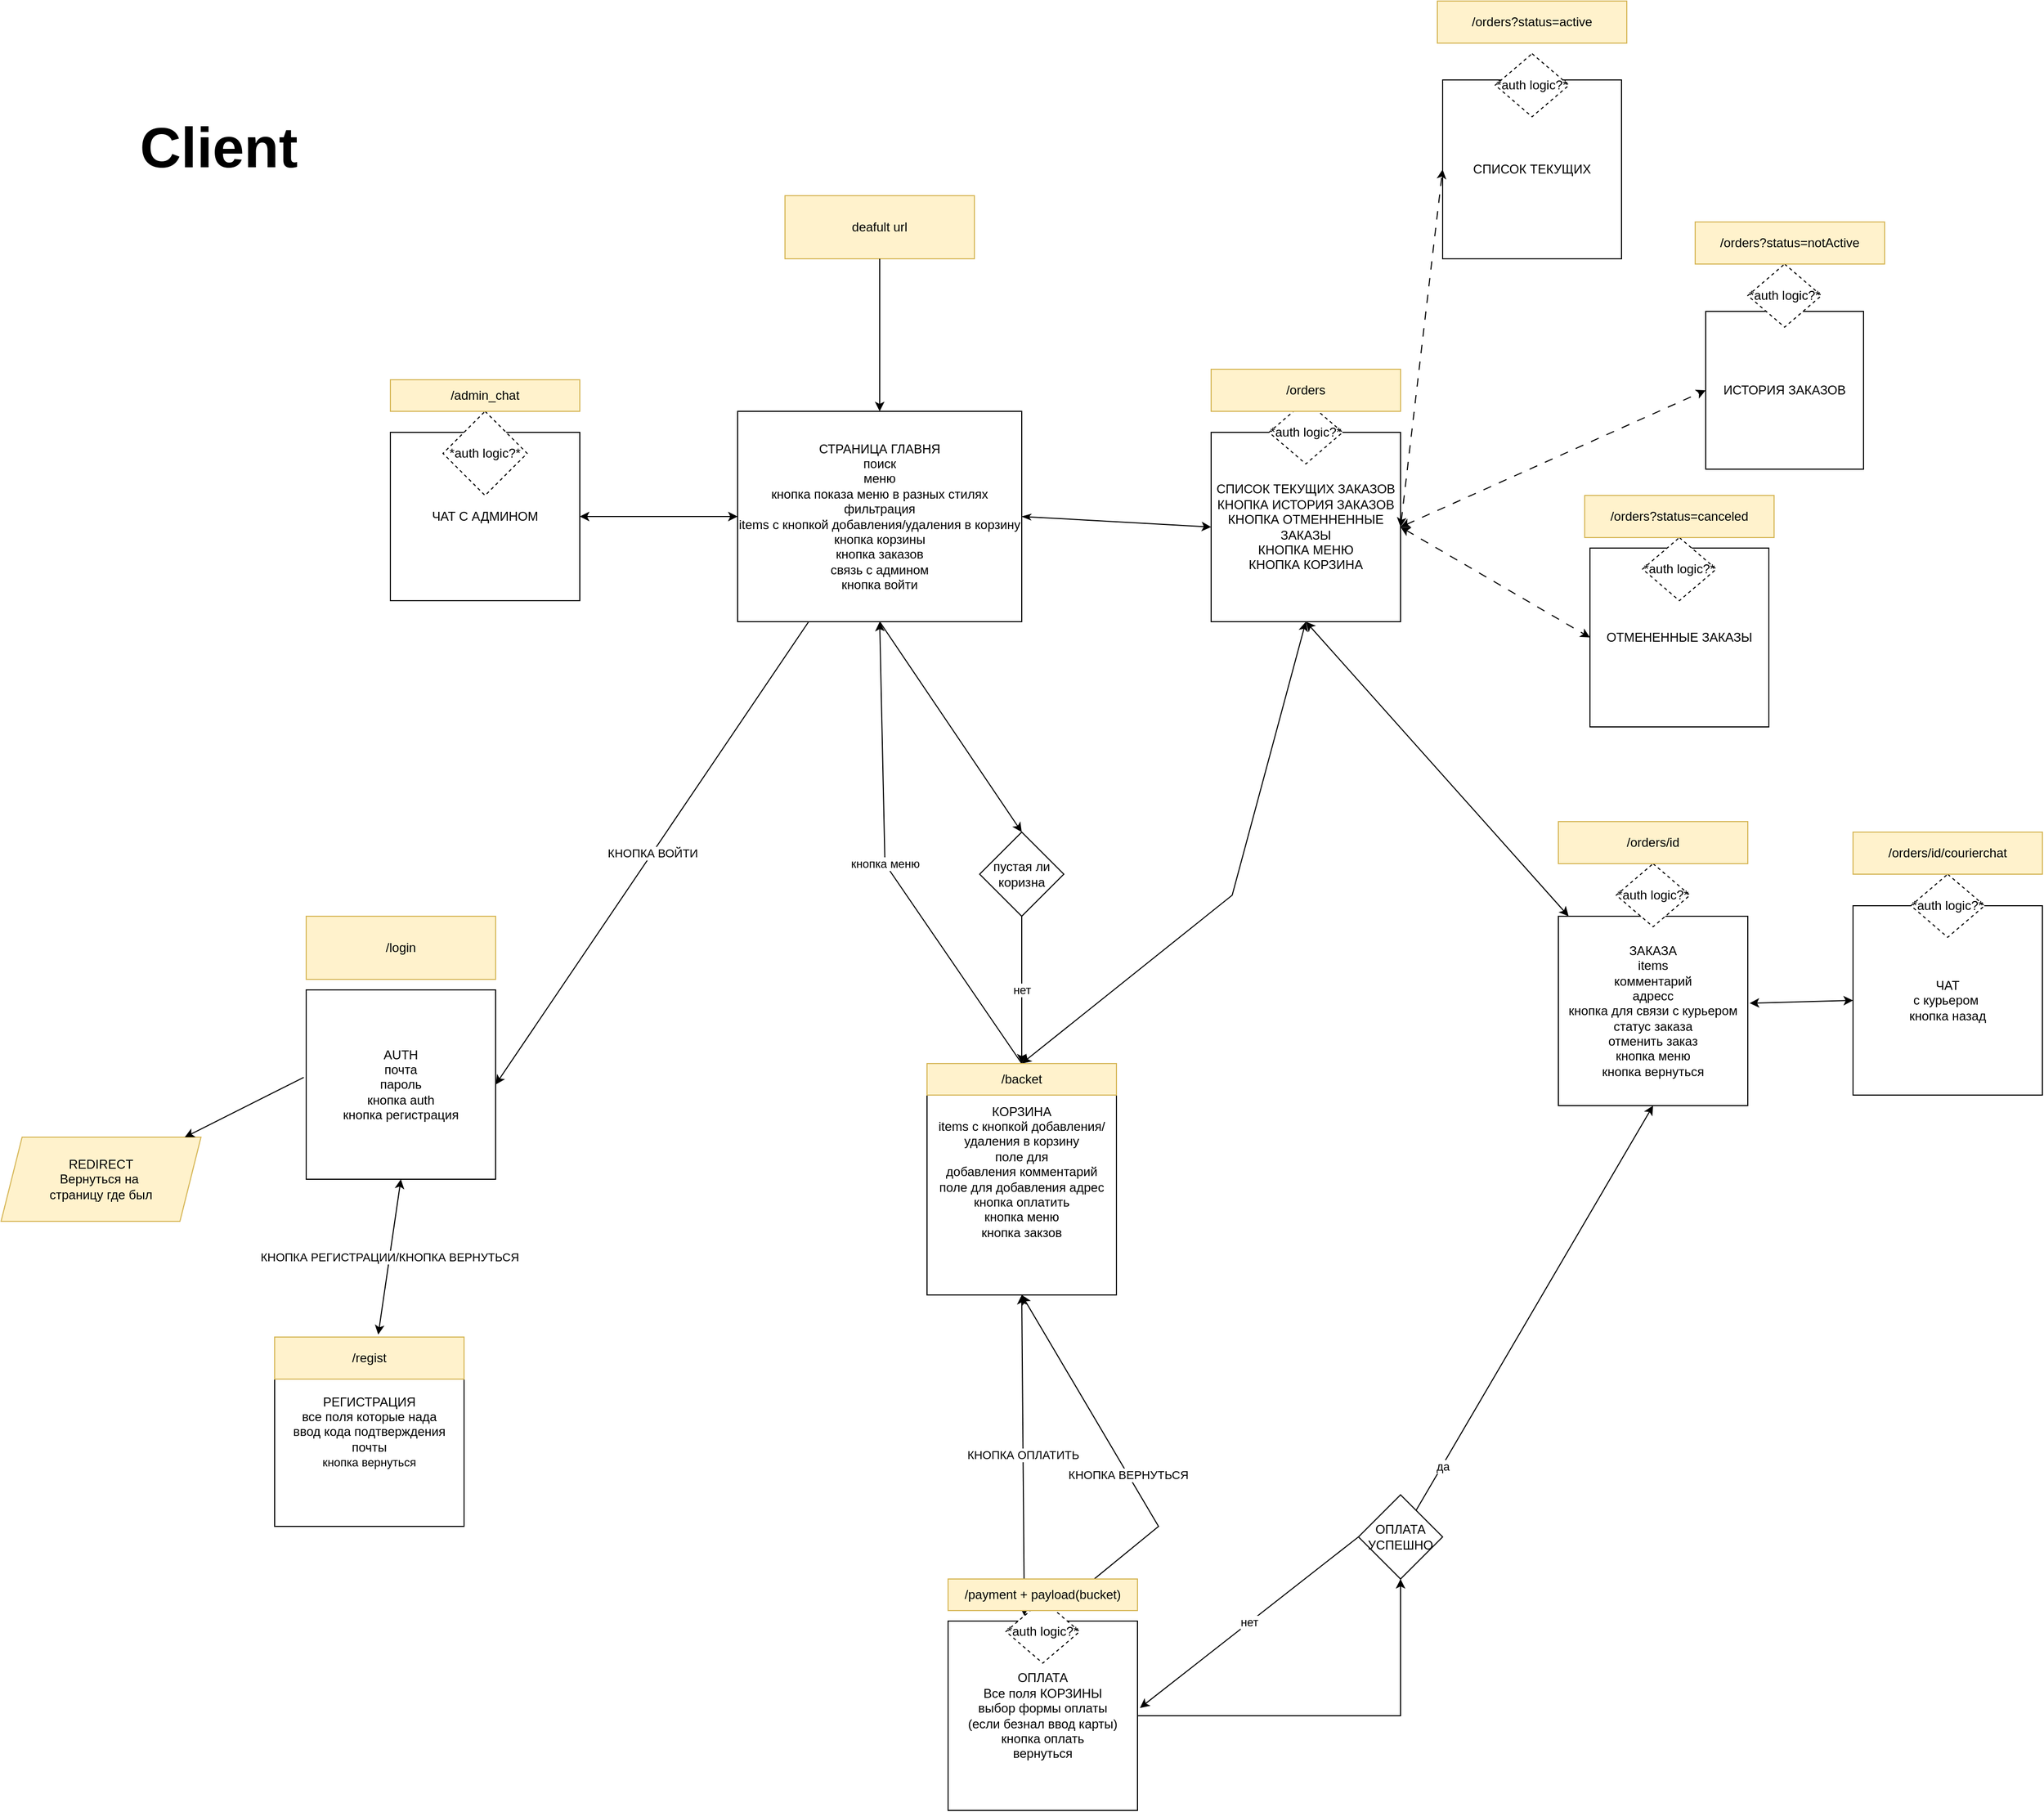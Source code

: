 <mxfile version="24.1.0" type="device">
  <diagram name="Страница — 1" id="XDdJCOj5BgrIff6nonp3">
    <mxGraphModel dx="4740" dy="2987" grid="1" gridSize="10" guides="1" tooltips="1" connect="1" arrows="1" fold="1" page="1" pageScale="1" pageWidth="650" pageHeight="200" math="0" shadow="0">
      <root>
        <mxCell id="0" />
        <mxCell id="1" parent="0" />
        <mxCell id="-37k8DLq6wRsoh5hlZ1D-1" value="СТРАНИЦА ГЛАВНЯ&lt;div&gt;поиск&lt;/div&gt;&lt;div&gt;меню&lt;/div&gt;&lt;div&gt;кнопка показа меню в разных стилях&lt;/div&gt;&lt;div&gt;фильтрация&lt;/div&gt;&lt;div&gt;items с кнопкой добавления/удаления в корзину&lt;/div&gt;&lt;div&gt;кнопка корзины&lt;/div&gt;&lt;div&gt;кнопка заказов&lt;/div&gt;&lt;div&gt;связь с админом&lt;/div&gt;&lt;div&gt;кнопка войти&lt;/div&gt;" style="rounded=0;whiteSpace=wrap;html=1;" vertex="1" parent="1">
          <mxGeometry y="-610" width="270" height="200" as="geometry" />
        </mxCell>
        <mxCell id="-37k8DLq6wRsoh5hlZ1D-2" value="КОРЗИНА&lt;div&gt;&lt;div&gt;items с кнопкой добавления/удаления в корзину&lt;/div&gt;&lt;/div&gt;&lt;div&gt;&lt;span style=&quot;background-color: initial;&quot;&gt;поле для добавления&lt;/span&gt;&lt;span style=&quot;background-color: initial;&quot;&gt;&amp;nbsp;&lt;/span&gt;комментарий&lt;/div&gt;&lt;div&gt;поле для добавления адрес&lt;/div&gt;&lt;div&gt;кнопка оплатить&lt;/div&gt;&lt;div&gt;кнопка меню&lt;/div&gt;&lt;div&gt;кнопка закзов&lt;/div&gt;&lt;div&gt;&lt;br&gt;&lt;/div&gt;" style="rounded=0;whiteSpace=wrap;html=1;" vertex="1" parent="1">
          <mxGeometry x="180" y="10" width="180" height="220" as="geometry" />
        </mxCell>
        <mxCell id="-37k8DLq6wRsoh5hlZ1D-88" style="edgeStyle=orthogonalEdgeStyle;rounded=0;orthogonalLoop=1;jettySize=auto;html=1;" edge="1" parent="1" source="-37k8DLq6wRsoh5hlZ1D-3" target="-37k8DLq6wRsoh5hlZ1D-86">
          <mxGeometry relative="1" as="geometry" />
        </mxCell>
        <mxCell id="-37k8DLq6wRsoh5hlZ1D-3" value="&lt;div&gt;ОПЛАТА&lt;/div&gt;&lt;div&gt;Все поля КОРЗИНЫ&lt;/div&gt;&lt;div&gt;выбор формы оплаты&lt;/div&gt;&lt;div&gt;(если безнал ввод карты)&lt;/div&gt;&lt;div&gt;кнопка оплать&lt;/div&gt;&lt;div&gt;вернуться&lt;/div&gt;" style="rounded=0;whiteSpace=wrap;html=1;" vertex="1" parent="1">
          <mxGeometry x="200" y="540" width="180" height="180" as="geometry" />
        </mxCell>
        <mxCell id="-37k8DLq6wRsoh5hlZ1D-4" value="AUTH&lt;div&gt;почта&lt;/div&gt;&lt;div&gt;пароль&lt;/div&gt;&lt;div&gt;кнопка auth&lt;br&gt;кнопка регистрация&lt;/div&gt;" style="rounded=0;whiteSpace=wrap;html=1;" vertex="1" parent="1">
          <mxGeometry x="-410" y="-60" width="180" height="180" as="geometry" />
        </mxCell>
        <mxCell id="-37k8DLq6wRsoh5hlZ1D-5" value="РЕГИСТРАЦИЯ&lt;div&gt;все поля которые нада&lt;/div&gt;&lt;div&gt;ввод кода подтверждения почты&lt;/div&gt;&lt;div&gt;&lt;span style=&quot;font-size: 11px; text-wrap: nowrap; background-color: rgb(255, 255, 255);&quot;&gt;кнопка вернуться&lt;/span&gt;&lt;/div&gt;" style="rounded=0;whiteSpace=wrap;html=1;" vertex="1" parent="1">
          <mxGeometry x="-440" y="270" width="180" height="180" as="geometry" />
        </mxCell>
        <mxCell id="-37k8DLq6wRsoh5hlZ1D-6" value="ЗАКАЗА&lt;div&gt;&lt;div&gt;items&lt;/div&gt;&lt;div&gt;комментарий&lt;/div&gt;&lt;div&gt;&lt;span style=&quot;background-color: initial;&quot;&gt;адресс&lt;/span&gt;&lt;/div&gt;&lt;/div&gt;&lt;div&gt;&lt;span style=&quot;background-color: initial;&quot;&gt;кнопка для связи с курьером&lt;/span&gt;&lt;/div&gt;&lt;div&gt;&lt;span style=&quot;background-color: initial;&quot;&gt;статус заказа&lt;/span&gt;&lt;/div&gt;&lt;div&gt;отменить заказ&lt;/div&gt;&lt;div&gt;кнопка меню&lt;/div&gt;&lt;div&gt;кнопка вернуться&lt;/div&gt;" style="rounded=0;whiteSpace=wrap;html=1;" vertex="1" parent="1">
          <mxGeometry x="780" y="-130" width="180" height="180" as="geometry" />
        </mxCell>
        <mxCell id="-37k8DLq6wRsoh5hlZ1D-7" value="&lt;div&gt;ЧАТ&lt;/div&gt;&lt;div&gt;с курьером&amp;nbsp;&lt;/div&gt;&lt;div&gt;кнопка назад&lt;/div&gt;" style="rounded=0;whiteSpace=wrap;html=1;" vertex="1" parent="1">
          <mxGeometry x="1060" y="-140" width="180" height="180" as="geometry" />
        </mxCell>
        <mxCell id="-37k8DLq6wRsoh5hlZ1D-8" value="&lt;h1 style=&quot;margin-top: 0px; font-size: 54px;&quot;&gt;&lt;span style=&quot;background-color: initial;&quot;&gt;Сlient&lt;/span&gt;&lt;br&gt;&lt;/h1&gt;" style="text;html=1;whiteSpace=wrap;overflow=hidden;rounded=0;" vertex="1" parent="1">
          <mxGeometry x="-570" y="-900" width="180" height="120" as="geometry" />
        </mxCell>
        <mxCell id="-37k8DLq6wRsoh5hlZ1D-12" value="СПИСОК ТЕКУЩИХ ЗАКАЗОВ&lt;div&gt;КНОПКА ИСТОРИЯ ЗАКАЗОВ&lt;/div&gt;&lt;div&gt;КНОПКА ОТМЕННЕННЫЕ ЗАКАЗЫ&lt;br&gt;&lt;div&gt;&lt;div&gt;КНОПКА МЕНЮ&lt;/div&gt;&lt;/div&gt;&lt;/div&gt;&lt;div&gt;КНОПКА КОРЗИНА&lt;/div&gt;" style="rounded=0;whiteSpace=wrap;html=1;" vertex="1" parent="1">
          <mxGeometry x="450" y="-590" width="180" height="180" as="geometry" />
        </mxCell>
        <mxCell id="-37k8DLq6wRsoh5hlZ1D-14" value="deafult url" style="rounded=0;whiteSpace=wrap;html=1;fillColor=#fff2cc;strokeColor=#d6b656;" vertex="1" parent="1">
          <mxGeometry x="45" y="-815" width="180" height="60" as="geometry" />
        </mxCell>
        <mxCell id="-37k8DLq6wRsoh5hlZ1D-25" value="КНОПКА РЕГИСТРАЦИИ/КНОПКА ВЕРНУТЬСЯ" style="endArrow=classic;html=1;rounded=0;exitX=0.5;exitY=1;exitDx=0;exitDy=0;entryX=0.547;entryY=-0.013;entryDx=0;entryDy=0;entryPerimeter=0;startArrow=classic;startFill=1;" edge="1" parent="1" source="-37k8DLq6wRsoh5hlZ1D-4" target="-37k8DLq6wRsoh5hlZ1D-5">
          <mxGeometry width="50" height="50" relative="1" as="geometry">
            <mxPoint x="-220" y="60" as="sourcePoint" />
            <mxPoint x="-170" y="10" as="targetPoint" />
          </mxGeometry>
        </mxCell>
        <mxCell id="-37k8DLq6wRsoh5hlZ1D-28" value="нет" style="endArrow=classic;html=1;rounded=0;exitX=0.5;exitY=1;exitDx=0;exitDy=0;entryX=0.5;entryY=0;entryDx=0;entryDy=0;startArrow=none;startFill=0;" edge="1" parent="1" source="-37k8DLq6wRsoh5hlZ1D-41" target="-37k8DLq6wRsoh5hlZ1D-2">
          <mxGeometry width="50" height="50" relative="1" as="geometry">
            <mxPoint x="290" y="80" as="sourcePoint" />
            <mxPoint x="340" y="30" as="targetPoint" />
          </mxGeometry>
        </mxCell>
        <mxCell id="-37k8DLq6wRsoh5hlZ1D-30" value="" style="endArrow=classic;html=1;rounded=0;entryX=0;entryY=0.5;entryDx=0;entryDy=0;exitX=1;exitY=0.5;exitDx=0;exitDy=0;startArrow=classicThin;startFill=1;" edge="1" parent="1" source="-37k8DLq6wRsoh5hlZ1D-1" target="-37k8DLq6wRsoh5hlZ1D-12">
          <mxGeometry width="50" height="50" relative="1" as="geometry">
            <mxPoint x="405" y="-500" as="sourcePoint" />
            <mxPoint x="260" y="-80" as="targetPoint" />
          </mxGeometry>
        </mxCell>
        <mxCell id="-37k8DLq6wRsoh5hlZ1D-32" value="" style="endArrow=classic;html=1;rounded=0;entryX=0.5;entryY=0;entryDx=0;entryDy=0;exitX=0.5;exitY=1;exitDx=0;exitDy=0;startArrow=classic;startFill=1;" edge="1" parent="1" source="-37k8DLq6wRsoh5hlZ1D-12" target="-37k8DLq6wRsoh5hlZ1D-2">
          <mxGeometry width="50" height="50" relative="1" as="geometry">
            <mxPoint x="680" y="-30" as="sourcePoint" />
            <mxPoint x="730" y="-80" as="targetPoint" />
            <Array as="points">
              <mxPoint x="470" y="-150" />
            </Array>
          </mxGeometry>
        </mxCell>
        <mxCell id="-37k8DLq6wRsoh5hlZ1D-33" value="" style="endArrow=classic;html=1;rounded=0;exitX=0.5;exitY=1;exitDx=0;exitDy=0;startArrow=classic;startFill=1;" edge="1" parent="1" source="-37k8DLq6wRsoh5hlZ1D-12" target="-37k8DLq6wRsoh5hlZ1D-6">
          <mxGeometry width="50" height="50" relative="1" as="geometry">
            <mxPoint x="840" y="100" as="sourcePoint" />
            <mxPoint x="890" y="50" as="targetPoint" />
          </mxGeometry>
        </mxCell>
        <mxCell id="-37k8DLq6wRsoh5hlZ1D-34" value="" style="endArrow=classic;startArrow=classic;html=1;rounded=0;entryX=0;entryY=0.5;entryDx=0;entryDy=0;exitX=1.01;exitY=0.459;exitDx=0;exitDy=0;exitPerimeter=0;" edge="1" parent="1" source="-37k8DLq6wRsoh5hlZ1D-6" target="-37k8DLq6wRsoh5hlZ1D-7">
          <mxGeometry width="50" height="50" relative="1" as="geometry">
            <mxPoint x="680" y="90" as="sourcePoint" />
            <mxPoint x="730" y="40" as="targetPoint" />
          </mxGeometry>
        </mxCell>
        <mxCell id="-37k8DLq6wRsoh5hlZ1D-35" value="ЧАТ С АДМИНОМ" style="rounded=0;whiteSpace=wrap;html=1;" vertex="1" parent="1">
          <mxGeometry x="-330" y="-590" width="180" height="160" as="geometry" />
        </mxCell>
        <mxCell id="-37k8DLq6wRsoh5hlZ1D-31" value="КНОПКА ОПЛАТИТЬ" style="endArrow=classic;html=1;rounded=0;exitX=0.5;exitY=1;exitDx=0;exitDy=0;startArrow=classic;startFill=1;entryX=0;entryY=0;entryDx=0;entryDy=0;" edge="1" parent="1" source="-37k8DLq6wRsoh5hlZ1D-2" target="-37k8DLq6wRsoh5hlZ1D-59">
          <mxGeometry width="50" height="50" relative="1" as="geometry">
            <mxPoint x="335" y="330" as="sourcePoint" />
            <mxPoint x="246.0" y="350.8" as="targetPoint" />
          </mxGeometry>
        </mxCell>
        <mxCell id="-37k8DLq6wRsoh5hlZ1D-39" value="КНОПКА ВЕРНУТЬСЯ" style="endArrow=classic;html=1;rounded=0;entryX=0.5;entryY=1;entryDx=0;entryDy=0;exitX=0.5;exitY=0;exitDx=0;exitDy=0;" edge="1" parent="1" source="-37k8DLq6wRsoh5hlZ1D-3" target="-37k8DLq6wRsoh5hlZ1D-2">
          <mxGeometry width="50" height="50" relative="1" as="geometry">
            <mxPoint x="20" y="350" as="sourcePoint" />
            <mxPoint x="70" y="300" as="targetPoint" />
            <Array as="points">
              <mxPoint x="400" y="450" />
            </Array>
          </mxGeometry>
        </mxCell>
        <mxCell id="-37k8DLq6wRsoh5hlZ1D-40" value="КНОПКА ВОЙТИ" style="endArrow=classic;html=1;rounded=0;exitX=0.25;exitY=1;exitDx=0;exitDy=0;entryX=1;entryY=0.5;entryDx=0;entryDy=0;" edge="1" parent="1" source="-37k8DLq6wRsoh5hlZ1D-1" target="-37k8DLq6wRsoh5hlZ1D-4">
          <mxGeometry width="50" height="50" relative="1" as="geometry">
            <mxPoint x="-20" y="20" as="sourcePoint" />
            <mxPoint x="-70" y="50" as="targetPoint" />
          </mxGeometry>
        </mxCell>
        <mxCell id="-37k8DLq6wRsoh5hlZ1D-42" value="" style="endArrow=classic;html=1;rounded=0;exitX=0.5;exitY=1;exitDx=0;exitDy=0;entryX=0.5;entryY=0;entryDx=0;entryDy=0;startArrow=none;startFill=0;" edge="1" parent="1" source="-37k8DLq6wRsoh5hlZ1D-1" target="-37k8DLq6wRsoh5hlZ1D-41">
          <mxGeometry width="50" height="50" relative="1" as="geometry">
            <mxPoint x="235" y="-130" as="sourcePoint" />
            <mxPoint x="160" y="130" as="targetPoint" />
          </mxGeometry>
        </mxCell>
        <mxCell id="-37k8DLq6wRsoh5hlZ1D-41" value="пустая ли коризна" style="rhombus;whiteSpace=wrap;html=1;" vertex="1" parent="1">
          <mxGeometry x="230" y="-210" width="80" height="80" as="geometry" />
        </mxCell>
        <mxCell id="-37k8DLq6wRsoh5hlZ1D-43" value="кнопка меню" style="endArrow=classic;html=1;rounded=0;entryX=0.5;entryY=1;entryDx=0;entryDy=0;exitX=0.5;exitY=0;exitDx=0;exitDy=0;" edge="1" parent="1" source="-37k8DLq6wRsoh5hlZ1D-2" target="-37k8DLq6wRsoh5hlZ1D-1">
          <mxGeometry width="50" height="50" relative="1" as="geometry">
            <mxPoint x="160" y="130" as="sourcePoint" />
            <mxPoint x="130" y="-90" as="targetPoint" />
            <Array as="points">
              <mxPoint x="140" y="-180" />
            </Array>
          </mxGeometry>
        </mxCell>
        <mxCell id="-37k8DLq6wRsoh5hlZ1D-45" value="&lt;div&gt;REDIRECT&lt;/div&gt;Вернуться на&amp;nbsp;&lt;div&gt;страницу где был&lt;/div&gt;" style="shape=parallelogram;perimeter=parallelogramPerimeter;whiteSpace=wrap;html=1;fixedSize=1;fillColor=#fff2cc;strokeColor=#d6b656;" vertex="1" parent="1">
          <mxGeometry x="-700" y="80" width="190" height="80" as="geometry" />
        </mxCell>
        <mxCell id="-37k8DLq6wRsoh5hlZ1D-46" value="" style="endArrow=classic;html=1;rounded=0;exitX=-0.013;exitY=0.462;exitDx=0;exitDy=0;exitPerimeter=0;" edge="1" parent="1" source="-37k8DLq6wRsoh5hlZ1D-4" target="-37k8DLq6wRsoh5hlZ1D-45">
          <mxGeometry width="50" height="50" relative="1" as="geometry">
            <mxPoint x="80" y="70" as="sourcePoint" />
            <mxPoint x="130" y="20" as="targetPoint" />
          </mxGeometry>
        </mxCell>
        <mxCell id="-37k8DLq6wRsoh5hlZ1D-47" value="" style="endArrow=classic;html=1;rounded=0;exitX=0.5;exitY=1;exitDx=0;exitDy=0;entryX=0.5;entryY=0;entryDx=0;entryDy=0;" edge="1" parent="1" source="-37k8DLq6wRsoh5hlZ1D-14" target="-37k8DLq6wRsoh5hlZ1D-1">
          <mxGeometry width="50" height="50" relative="1" as="geometry">
            <mxPoint x="80" y="-400" as="sourcePoint" />
            <mxPoint x="130" y="-450" as="targetPoint" />
          </mxGeometry>
        </mxCell>
        <mxCell id="-37k8DLq6wRsoh5hlZ1D-51" value="" style="endArrow=classic;html=1;rounded=0;exitX=1;exitY=0.5;exitDx=0;exitDy=0;entryX=0;entryY=0.5;entryDx=0;entryDy=0;startArrow=classic;startFill=1;" edge="1" parent="1" source="-37k8DLq6wRsoh5hlZ1D-35" target="-37k8DLq6wRsoh5hlZ1D-1">
          <mxGeometry width="50" height="50" relative="1" as="geometry">
            <mxPoint x="80" y="-160" as="sourcePoint" />
            <mxPoint x="130" y="-210" as="targetPoint" />
          </mxGeometry>
        </mxCell>
        <mxCell id="-37k8DLq6wRsoh5hlZ1D-54" value="*auth logic?*" style="rhombus;whiteSpace=wrap;html=1;dashed=1;" vertex="1" parent="1">
          <mxGeometry x="505" y="-620" width="70" height="60" as="geometry" />
        </mxCell>
        <mxCell id="-37k8DLq6wRsoh5hlZ1D-56" value="*auth logic?*" style="rhombus;whiteSpace=wrap;html=1;dashed=1;" vertex="1" parent="1">
          <mxGeometry x="835" y="-180" width="70" height="60" as="geometry" />
        </mxCell>
        <mxCell id="-37k8DLq6wRsoh5hlZ1D-57" value="*auth logic?*" style="rhombus;whiteSpace=wrap;html=1;dashed=1;" vertex="1" parent="1">
          <mxGeometry x="1115" y="-170" width="70" height="60" as="geometry" />
        </mxCell>
        <mxCell id="-37k8DLq6wRsoh5hlZ1D-59" value="*auth logic?*" style="rhombus;whiteSpace=wrap;html=1;dashed=1;" vertex="1" parent="1">
          <mxGeometry x="255" y="520" width="70" height="60" as="geometry" />
        </mxCell>
        <mxCell id="-37k8DLq6wRsoh5hlZ1D-60" value="*auth logic?*" style="rhombus;whiteSpace=wrap;html=1;dashed=1;" vertex="1" parent="1">
          <mxGeometry x="-280" y="-610" width="80" height="80" as="geometry" />
        </mxCell>
        <mxCell id="-37k8DLq6wRsoh5hlZ1D-64" value="/orders" style="rounded=0;whiteSpace=wrap;html=1;fillColor=#fff2cc;strokeColor=#d6b656;" vertex="1" parent="1">
          <mxGeometry x="450" y="-650" width="180" height="40" as="geometry" />
        </mxCell>
        <mxCell id="-37k8DLq6wRsoh5hlZ1D-66" value="СПИСОК ТЕКУЩИХ" style="whiteSpace=wrap;html=1;aspect=fixed;" vertex="1" parent="1">
          <mxGeometry x="670" y="-925" width="170" height="170" as="geometry" />
        </mxCell>
        <mxCell id="-37k8DLq6wRsoh5hlZ1D-67" value="ИСТОРИЯ ЗАКАЗОВ" style="whiteSpace=wrap;html=1;aspect=fixed;" vertex="1" parent="1">
          <mxGeometry x="920" y="-705" width="150" height="150" as="geometry" />
        </mxCell>
        <mxCell id="-37k8DLq6wRsoh5hlZ1D-68" value="" style="endArrow=classic;html=1;rounded=0;entryX=0;entryY=0.5;entryDx=0;entryDy=0;exitX=1;exitY=0.5;exitDx=0;exitDy=0;startArrow=classic;startFill=1;dashed=1;dashPattern=8 8;" edge="1" parent="1" source="-37k8DLq6wRsoh5hlZ1D-12" target="-37k8DLq6wRsoh5hlZ1D-67">
          <mxGeometry width="50" height="50" relative="1" as="geometry">
            <mxPoint x="450" y="-500" as="sourcePoint" />
            <mxPoint x="500" y="-550" as="targetPoint" />
          </mxGeometry>
        </mxCell>
        <mxCell id="-37k8DLq6wRsoh5hlZ1D-69" value="" style="endArrow=classic;html=1;rounded=0;entryX=0;entryY=0.5;entryDx=0;entryDy=0;exitX=1;exitY=0.5;exitDx=0;exitDy=0;startArrow=classic;startFill=1;dashed=1;dashPattern=8 8;" edge="1" parent="1" source="-37k8DLq6wRsoh5hlZ1D-12" target="-37k8DLq6wRsoh5hlZ1D-66">
          <mxGeometry width="50" height="50" relative="1" as="geometry">
            <mxPoint x="450" y="-500" as="sourcePoint" />
            <mxPoint x="500" y="-550" as="targetPoint" />
          </mxGeometry>
        </mxCell>
        <mxCell id="-37k8DLq6wRsoh5hlZ1D-70" value="ОТМЕНЕННЫЕ ЗАКАЗЫ" style="whiteSpace=wrap;html=1;aspect=fixed;" vertex="1" parent="1">
          <mxGeometry x="810" y="-480" width="170" height="170" as="geometry" />
        </mxCell>
        <mxCell id="-37k8DLq6wRsoh5hlZ1D-71" value="" style="endArrow=classic;html=1;rounded=0;entryX=0;entryY=0.5;entryDx=0;entryDy=0;exitX=1;exitY=0.5;exitDx=0;exitDy=0;startArrow=classic;startFill=1;dashed=1;dashPattern=8 8;" edge="1" parent="1" source="-37k8DLq6wRsoh5hlZ1D-12" target="-37k8DLq6wRsoh5hlZ1D-70">
          <mxGeometry width="50" height="50" relative="1" as="geometry">
            <mxPoint x="450" y="-500" as="sourcePoint" />
            <mxPoint x="500" y="-550" as="targetPoint" />
          </mxGeometry>
        </mxCell>
        <mxCell id="-37k8DLq6wRsoh5hlZ1D-72" value="*auth logic?*" style="rhombus;whiteSpace=wrap;html=1;dashed=1;" vertex="1" parent="1">
          <mxGeometry x="960" y="-750" width="70" height="60" as="geometry" />
        </mxCell>
        <mxCell id="-37k8DLq6wRsoh5hlZ1D-73" value="*auth logic?*" style="rhombus;whiteSpace=wrap;html=1;dashed=1;" vertex="1" parent="1">
          <mxGeometry x="720" y="-950" width="70" height="60" as="geometry" />
        </mxCell>
        <mxCell id="-37k8DLq6wRsoh5hlZ1D-74" value="*auth logic?*" style="rhombus;whiteSpace=wrap;html=1;dashed=1;" vertex="1" parent="1">
          <mxGeometry x="860" y="-490" width="70" height="60" as="geometry" />
        </mxCell>
        <mxCell id="-37k8DLq6wRsoh5hlZ1D-75" value="/orders?status=active" style="rounded=0;whiteSpace=wrap;html=1;fillColor=#fff2cc;strokeColor=#d6b656;" vertex="1" parent="1">
          <mxGeometry x="665" y="-1000" width="180" height="40" as="geometry" />
        </mxCell>
        <mxCell id="-37k8DLq6wRsoh5hlZ1D-76" value="/orders?status=notActive" style="rounded=0;whiteSpace=wrap;html=1;fillColor=#fff2cc;strokeColor=#d6b656;" vertex="1" parent="1">
          <mxGeometry x="910" y="-790" width="180" height="40" as="geometry" />
        </mxCell>
        <mxCell id="-37k8DLq6wRsoh5hlZ1D-77" value="/orders?status=canceled" style="rounded=0;whiteSpace=wrap;html=1;fillColor=#fff2cc;strokeColor=#d6b656;" vertex="1" parent="1">
          <mxGeometry x="805" y="-530" width="180" height="40" as="geometry" />
        </mxCell>
        <mxCell id="-37k8DLq6wRsoh5hlZ1D-78" value="/orders/id" style="rounded=0;whiteSpace=wrap;html=1;fillColor=#fff2cc;strokeColor=#d6b656;" vertex="1" parent="1">
          <mxGeometry x="780" y="-220" width="180" height="40" as="geometry" />
        </mxCell>
        <mxCell id="-37k8DLq6wRsoh5hlZ1D-79" value="/orders/id/courierchat" style="rounded=0;whiteSpace=wrap;html=1;fillColor=#fff2cc;strokeColor=#d6b656;" vertex="1" parent="1">
          <mxGeometry x="1060" y="-210" width="180" height="40" as="geometry" />
        </mxCell>
        <mxCell id="-37k8DLq6wRsoh5hlZ1D-80" value="/admin_chat" style="rounded=0;whiteSpace=wrap;html=1;fillColor=#fff2cc;strokeColor=#d6b656;" vertex="1" parent="1">
          <mxGeometry x="-330" y="-640" width="180" height="30" as="geometry" />
        </mxCell>
        <mxCell id="-37k8DLq6wRsoh5hlZ1D-81" value="/login" style="rounded=0;whiteSpace=wrap;html=1;fillColor=#fff2cc;strokeColor=#d6b656;" vertex="1" parent="1">
          <mxGeometry x="-410" y="-130" width="180" height="60" as="geometry" />
        </mxCell>
        <mxCell id="-37k8DLq6wRsoh5hlZ1D-82" value="/regist" style="rounded=0;whiteSpace=wrap;html=1;fillColor=#fff2cc;strokeColor=#d6b656;" vertex="1" parent="1">
          <mxGeometry x="-440" y="270" width="180" height="40" as="geometry" />
        </mxCell>
        <mxCell id="-37k8DLq6wRsoh5hlZ1D-83" value="/backet" style="rounded=0;whiteSpace=wrap;html=1;fillColor=#fff2cc;strokeColor=#d6b656;" vertex="1" parent="1">
          <mxGeometry x="180" y="10" width="180" height="30" as="geometry" />
        </mxCell>
        <mxCell id="-37k8DLq6wRsoh5hlZ1D-84" value="/payment + payload(bucket)" style="rounded=0;whiteSpace=wrap;html=1;fillColor=#fff2cc;strokeColor=#d6b656;" vertex="1" parent="1">
          <mxGeometry x="200" y="500" width="180" height="30" as="geometry" />
        </mxCell>
        <mxCell id="-37k8DLq6wRsoh5hlZ1D-85" value="" style="endArrow=classic;html=1;rounded=0;entryX=0.5;entryY=1;entryDx=0;entryDy=0;" edge="1" parent="1" source="-37k8DLq6wRsoh5hlZ1D-86" target="-37k8DLq6wRsoh5hlZ1D-6">
          <mxGeometry width="50" height="50" relative="1" as="geometry">
            <mxPoint x="630" y="450" as="sourcePoint" />
            <mxPoint x="1020" y="80" as="targetPoint" />
          </mxGeometry>
        </mxCell>
        <mxCell id="-37k8DLq6wRsoh5hlZ1D-89" value="да" style="edgeLabel;html=1;align=center;verticalAlign=middle;resizable=0;points=[];" vertex="1" connectable="0" parent="-37k8DLq6wRsoh5hlZ1D-85">
          <mxGeometry x="-0.78" relative="1" as="geometry">
            <mxPoint as="offset" />
          </mxGeometry>
        </mxCell>
        <mxCell id="-37k8DLq6wRsoh5hlZ1D-87" value="" style="endArrow=classic;html=1;rounded=0;entryX=0.5;entryY=1;entryDx=0;entryDy=0;" edge="1" parent="1" target="-37k8DLq6wRsoh5hlZ1D-86">
          <mxGeometry width="50" height="50" relative="1" as="geometry">
            <mxPoint x="630" y="450" as="sourcePoint" />
            <mxPoint x="870" y="50" as="targetPoint" />
          </mxGeometry>
        </mxCell>
        <mxCell id="-37k8DLq6wRsoh5hlZ1D-86" value="ОПЛАТА УСПЕШНО" style="rhombus;whiteSpace=wrap;html=1;" vertex="1" parent="1">
          <mxGeometry x="590" y="420" width="80" height="80" as="geometry" />
        </mxCell>
        <mxCell id="-37k8DLq6wRsoh5hlZ1D-90" value="нет" style="endArrow=classic;html=1;rounded=0;exitX=0;exitY=0.5;exitDx=0;exitDy=0;entryX=1.013;entryY=0.459;entryDx=0;entryDy=0;entryPerimeter=0;" edge="1" parent="1" source="-37k8DLq6wRsoh5hlZ1D-86" target="-37k8DLq6wRsoh5hlZ1D-3">
          <mxGeometry width="50" height="50" relative="1" as="geometry">
            <mxPoint x="540" y="330" as="sourcePoint" />
            <mxPoint x="590" y="280" as="targetPoint" />
          </mxGeometry>
        </mxCell>
      </root>
    </mxGraphModel>
  </diagram>
</mxfile>
